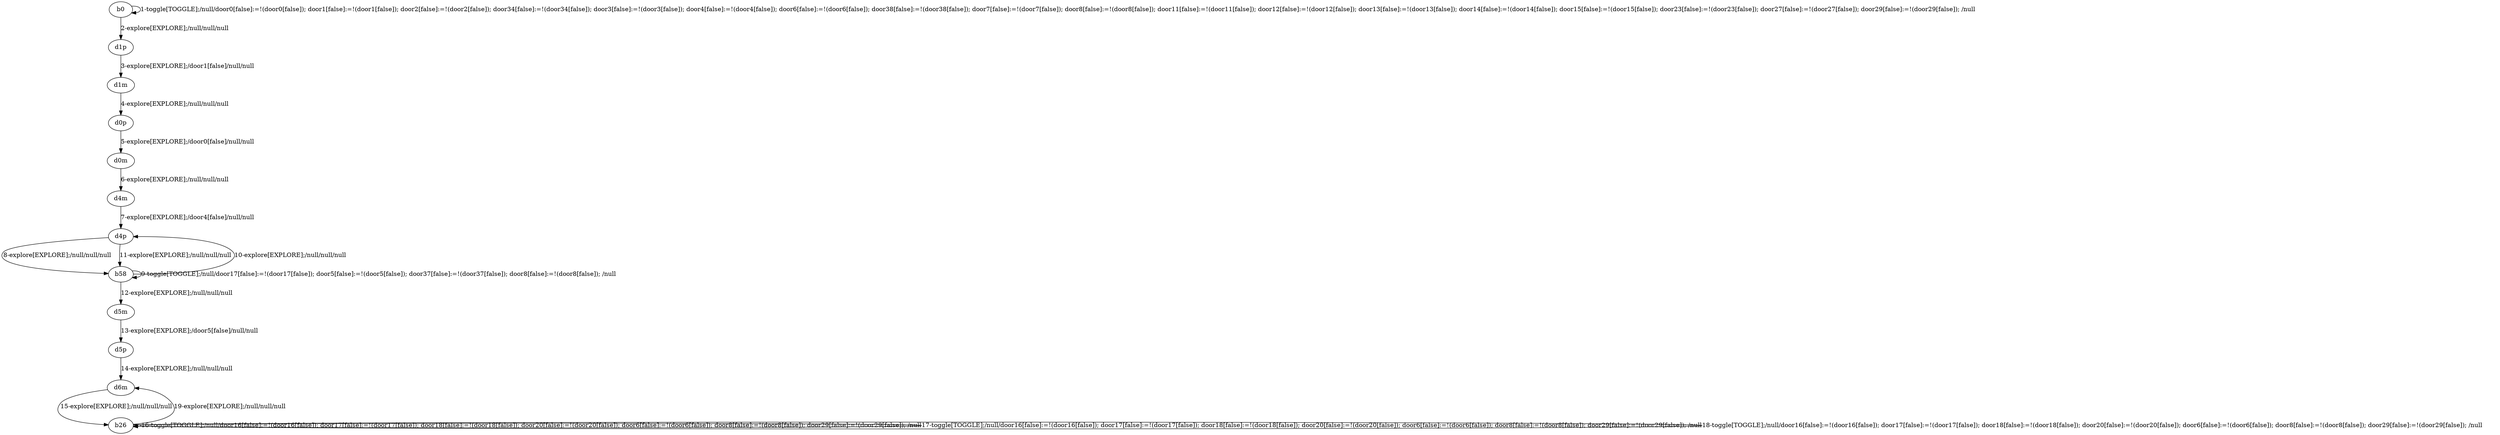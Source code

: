# Total number of goals covered by this test: 1
# b26 --> b26

digraph g {
"b0" -> "b0" [label = "1-toggle[TOGGLE];/null/door0[false]:=!(door0[false]); door1[false]:=!(door1[false]); door2[false]:=!(door2[false]); door34[false]:=!(door34[false]); door3[false]:=!(door3[false]); door4[false]:=!(door4[false]); door6[false]:=!(door6[false]); door38[false]:=!(door38[false]); door7[false]:=!(door7[false]); door8[false]:=!(door8[false]); door11[false]:=!(door11[false]); door12[false]:=!(door12[false]); door13[false]:=!(door13[false]); door14[false]:=!(door14[false]); door15[false]:=!(door15[false]); door23[false]:=!(door23[false]); door27[false]:=!(door27[false]); door29[false]:=!(door29[false]); /null"];
"b0" -> "d1p" [label = "2-explore[EXPLORE];/null/null/null"];
"d1p" -> "d1m" [label = "3-explore[EXPLORE];/door1[false]/null/null"];
"d1m" -> "d0p" [label = "4-explore[EXPLORE];/null/null/null"];
"d0p" -> "d0m" [label = "5-explore[EXPLORE];/door0[false]/null/null"];
"d0m" -> "d4m" [label = "6-explore[EXPLORE];/null/null/null"];
"d4m" -> "d4p" [label = "7-explore[EXPLORE];/door4[false]/null/null"];
"d4p" -> "b58" [label = "8-explore[EXPLORE];/null/null/null"];
"b58" -> "b58" [label = "9-toggle[TOGGLE];/null/door17[false]:=!(door17[false]); door5[false]:=!(door5[false]); door37[false]:=!(door37[false]); door8[false]:=!(door8[false]); /null"];
"b58" -> "d4p" [label = "10-explore[EXPLORE];/null/null/null"];
"d4p" -> "b58" [label = "11-explore[EXPLORE];/null/null/null"];
"b58" -> "d5m" [label = "12-explore[EXPLORE];/null/null/null"];
"d5m" -> "d5p" [label = "13-explore[EXPLORE];/door5[false]/null/null"];
"d5p" -> "d6m" [label = "14-explore[EXPLORE];/null/null/null"];
"d6m" -> "b26" [label = "15-explore[EXPLORE];/null/null/null"];
"b26" -> "b26" [label = "16-toggle[TOGGLE];/null/door16[false]:=!(door16[false]); door17[false]:=!(door17[false]); door18[false]:=!(door18[false]); door20[false]:=!(door20[false]); door6[false]:=!(door6[false]); door8[false]:=!(door8[false]); door29[false]:=!(door29[false]); /null"];
"b26" -> "b26" [label = "17-toggle[TOGGLE];/null/door16[false]:=!(door16[false]); door17[false]:=!(door17[false]); door18[false]:=!(door18[false]); door20[false]:=!(door20[false]); door6[false]:=!(door6[false]); door8[false]:=!(door8[false]); door29[false]:=!(door29[false]); /null"];
"b26" -> "b26" [label = "18-toggle[TOGGLE];/null/door16[false]:=!(door16[false]); door17[false]:=!(door17[false]); door18[false]:=!(door18[false]); door20[false]:=!(door20[false]); door6[false]:=!(door6[false]); door8[false]:=!(door8[false]); door29[false]:=!(door29[false]); /null"];
"b26" -> "d6m" [label = "19-explore[EXPLORE];/null/null/null"];
}